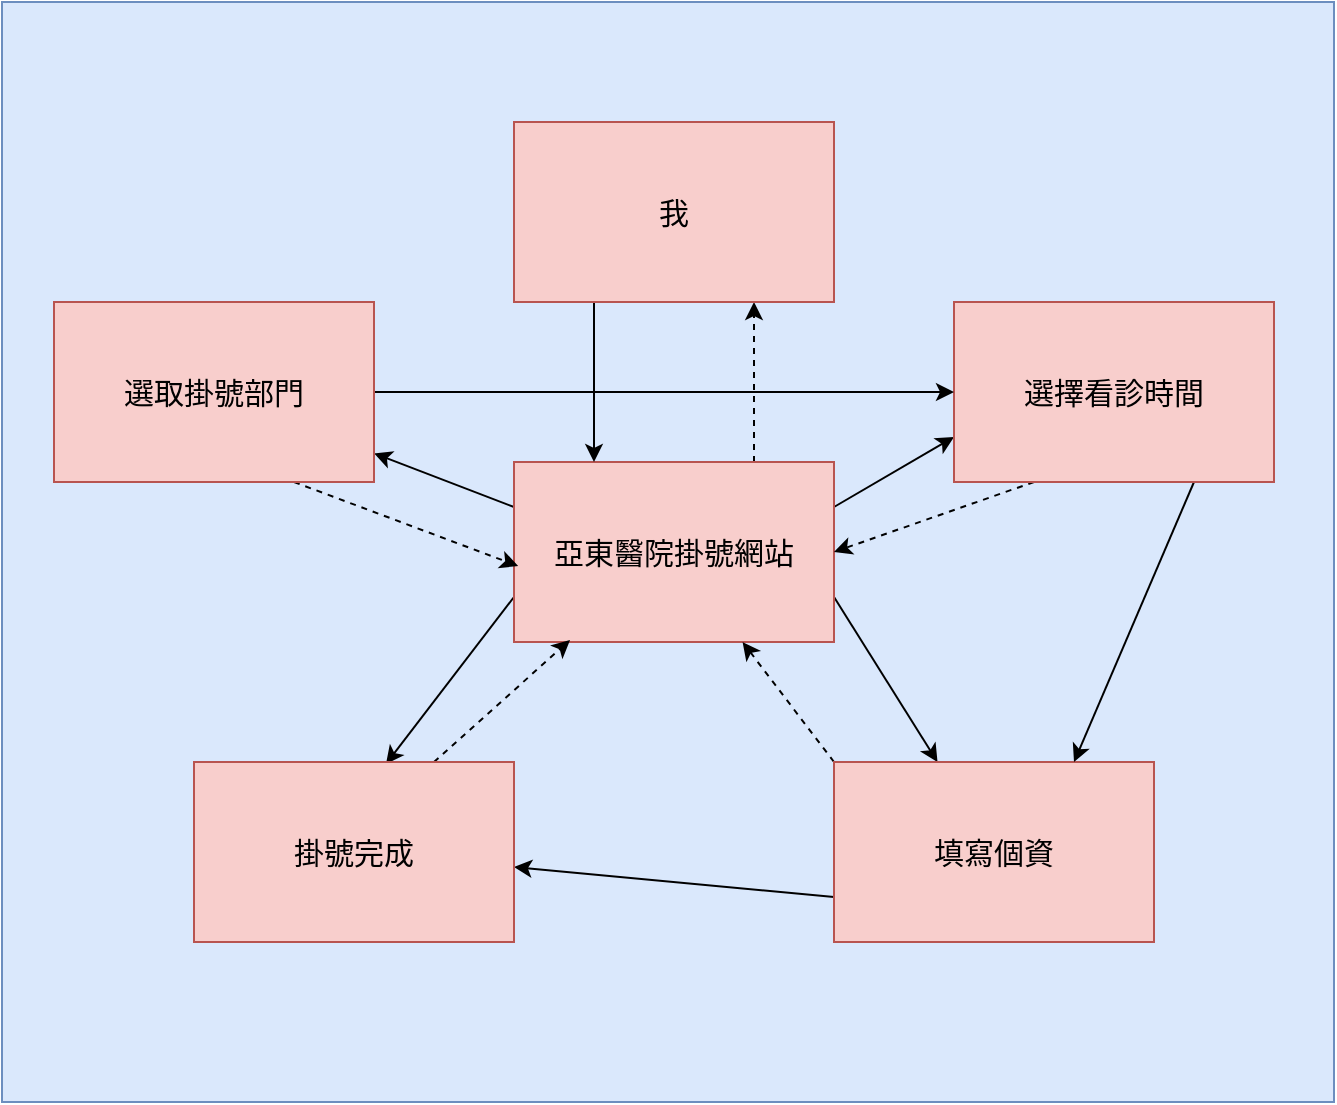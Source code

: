 <mxfile>
    <diagram id="Z2lCGgjc1TGmavduHXUj" name="第1頁">
        <mxGraphModel dx="1130" dy="787" grid="1" gridSize="10" guides="1" tooltips="1" connect="1" arrows="1" fold="1" page="1" pageScale="1" pageWidth="827" pageHeight="1169" math="0" shadow="0">
            <root>
                <mxCell id="0"/>
                <mxCell id="1" parent="0"/>
                <mxCell id="49" value="" style="rounded=0;whiteSpace=wrap;html=1;fontSize=15;fillColor=#dae8fc;strokeColor=#6c8ebf;" vertex="1" parent="1">
                    <mxGeometry x="104" y="120" width="666" height="550" as="geometry"/>
                </mxCell>
                <mxCell id="50" style="edgeStyle=none;html=1;exitX=0.75;exitY=0;exitDx=0;exitDy=0;entryX=0.75;entryY=1;entryDx=0;entryDy=0;fontSize=15;fontColor=#000000;dashed=1;strokeColor=#000000;" edge="1" parent="1" source="55" target="68">
                    <mxGeometry relative="1" as="geometry"/>
                </mxCell>
                <mxCell id="51" style="edgeStyle=none;html=1;exitX=0;exitY=0.25;exitDx=0;exitDy=0;fontSize=15;fontColor=#000000;strokeColor=#000000;" edge="1" parent="1" source="55" target="66">
                    <mxGeometry relative="1" as="geometry">
                        <mxPoint x="300" y="350" as="targetPoint"/>
                    </mxGeometry>
                </mxCell>
                <mxCell id="52" style="edgeStyle=none;html=1;exitX=1;exitY=0.25;exitDx=0;exitDy=0;fontSize=15;fontColor=#000000;entryX=0;entryY=0.75;entryDx=0;entryDy=0;strokeColor=#000000;" edge="1" parent="1" source="55" target="63">
                    <mxGeometry relative="1" as="geometry">
                        <mxPoint x="560" y="340" as="targetPoint"/>
                    </mxGeometry>
                </mxCell>
                <mxCell id="53" style="edgeStyle=none;html=1;exitX=1;exitY=0.75;exitDx=0;exitDy=0;fontSize=15;fontColor=#000000;strokeColor=#000000;" edge="1" parent="1" source="55" target="58">
                    <mxGeometry relative="1" as="geometry">
                        <mxPoint x="590" y="490" as="targetPoint"/>
                    </mxGeometry>
                </mxCell>
                <mxCell id="54" style="edgeStyle=none;html=1;exitX=0;exitY=0.75;exitDx=0;exitDy=0;fontSize=15;fontColor=#000000;entryX=0.6;entryY=0.011;entryDx=0;entryDy=0;entryPerimeter=0;strokeColor=#000000;" edge="1" parent="1" source="55" target="60">
                    <mxGeometry relative="1" as="geometry">
                        <mxPoint x="300" y="490" as="targetPoint"/>
                    </mxGeometry>
                </mxCell>
                <mxCell id="55" value="&lt;font style=&quot;font-size: 15px;&quot; color=&quot;#000000&quot;&gt;亞東醫院掛號網站&lt;/font&gt;" style="rounded=0;whiteSpace=wrap;html=1;fillColor=#f8cecc;strokeColor=#b85450;" vertex="1" parent="1">
                    <mxGeometry x="360" y="350" width="160" height="90" as="geometry"/>
                </mxCell>
                <mxCell id="56" style="edgeStyle=none;html=1;exitX=0;exitY=0.75;exitDx=0;exitDy=0;fontSize=15;fontColor=#000000;strokeColor=#000000;" edge="1" parent="1" source="58" target="60">
                    <mxGeometry relative="1" as="geometry">
                        <mxPoint x="380" y="560" as="targetPoint"/>
                    </mxGeometry>
                </mxCell>
                <mxCell id="57" style="edgeStyle=none;html=1;exitX=0;exitY=0;exitDx=0;exitDy=0;fontSize=15;fontColor=#000000;dashed=1;strokeColor=#000000;" edge="1" parent="1" source="58" target="55">
                    <mxGeometry relative="1" as="geometry">
                        <mxPoint x="490" y="450" as="targetPoint"/>
                    </mxGeometry>
                </mxCell>
                <mxCell id="58" value="&lt;font style=&quot;font-size: 15px;&quot; color=&quot;#000000&quot;&gt;填寫個資&lt;/font&gt;" style="rounded=0;whiteSpace=wrap;html=1;fillColor=#f8cecc;strokeColor=#b85450;" vertex="1" parent="1">
                    <mxGeometry x="520" y="500" width="160" height="90" as="geometry"/>
                </mxCell>
                <mxCell id="59" style="edgeStyle=none;html=1;exitX=0.75;exitY=0;exitDx=0;exitDy=0;fontSize=15;fontColor=#000000;dashed=1;entryX=0.175;entryY=0.989;entryDx=0;entryDy=0;entryPerimeter=0;strokeColor=#000000;" edge="1" parent="1" source="60" target="55">
                    <mxGeometry relative="1" as="geometry">
                        <mxPoint x="380" y="450" as="targetPoint"/>
                    </mxGeometry>
                </mxCell>
                <mxCell id="60" value="&lt;font style=&quot;font-size: 15px;&quot; color=&quot;#000000&quot;&gt;掛號完成&lt;/font&gt;" style="rounded=0;whiteSpace=wrap;html=1;fillColor=#f8cecc;strokeColor=#b85450;" vertex="1" parent="1">
                    <mxGeometry x="200" y="500" width="160" height="90" as="geometry"/>
                </mxCell>
                <mxCell id="61" style="edgeStyle=none;html=1;exitX=0.25;exitY=1;exitDx=0;exitDy=0;fontSize=15;fontColor=#000000;dashed=1;entryX=1;entryY=0.5;entryDx=0;entryDy=0;strokeColor=#000000;" edge="1" parent="1" source="63" target="55">
                    <mxGeometry relative="1" as="geometry">
                        <mxPoint x="530" y="400" as="targetPoint"/>
                    </mxGeometry>
                </mxCell>
                <mxCell id="62" style="edgeStyle=none;html=1;exitX=0.75;exitY=1;exitDx=0;exitDy=0;fontSize=15;fontColor=#000000;entryX=0.75;entryY=0;entryDx=0;entryDy=0;strokeColor=#000000;" edge="1" parent="1" source="63" target="58">
                    <mxGeometry relative="1" as="geometry">
                        <mxPoint x="650" y="490" as="targetPoint"/>
                    </mxGeometry>
                </mxCell>
                <mxCell id="63" value="&lt;font style=&quot;font-size: 15px;&quot; color=&quot;#000000&quot;&gt;選擇看診時間&lt;/font&gt;" style="rounded=0;whiteSpace=wrap;html=1;fillColor=#f8cecc;strokeColor=#b85450;" vertex="1" parent="1">
                    <mxGeometry x="580" y="270" width="160" height="90" as="geometry"/>
                </mxCell>
                <mxCell id="64" style="edgeStyle=none;html=1;fontSize=15;fontColor=#000000;entryX=0;entryY=0.5;entryDx=0;entryDy=0;strokeColor=#000000;" edge="1" parent="1" source="66" target="63">
                    <mxGeometry relative="1" as="geometry">
                        <mxPoint x="560" y="315" as="targetPoint"/>
                    </mxGeometry>
                </mxCell>
                <mxCell id="65" style="edgeStyle=none;html=1;exitX=0.75;exitY=1;exitDx=0;exitDy=0;entryX=0.013;entryY=0.578;entryDx=0;entryDy=0;entryPerimeter=0;fontSize=15;fontColor=#000000;dashed=1;strokeColor=#000000;" edge="1" parent="1" source="66" target="55">
                    <mxGeometry relative="1" as="geometry"/>
                </mxCell>
                <mxCell id="66" value="&lt;font style=&quot;font-size: 15px;&quot; color=&quot;#000000&quot;&gt;選取掛號部門&lt;/font&gt;" style="rounded=0;whiteSpace=wrap;html=1;fillColor=#f8cecc;strokeColor=#b85450;" vertex="1" parent="1">
                    <mxGeometry x="130" y="270" width="160" height="90" as="geometry"/>
                </mxCell>
                <mxCell id="67" style="edgeStyle=none;html=1;exitX=0.25;exitY=1;exitDx=0;exitDy=0;fontSize=15;fontColor=#000000;entryX=0.25;entryY=0;entryDx=0;entryDy=0;strokeColor=#000000;" edge="1" parent="1" source="68" target="55">
                    <mxGeometry relative="1" as="geometry">
                        <mxPoint x="400" y="340" as="targetPoint"/>
                    </mxGeometry>
                </mxCell>
                <mxCell id="68" value="&lt;font style=&quot;font-size: 15px;&quot; color=&quot;#000000&quot;&gt;我&lt;/font&gt;" style="rounded=0;whiteSpace=wrap;html=1;fillColor=#f8cecc;strokeColor=#b85450;" vertex="1" parent="1">
                    <mxGeometry x="360" y="180" width="160" height="90" as="geometry"/>
                </mxCell>
            </root>
        </mxGraphModel>
    </diagram>
</mxfile>